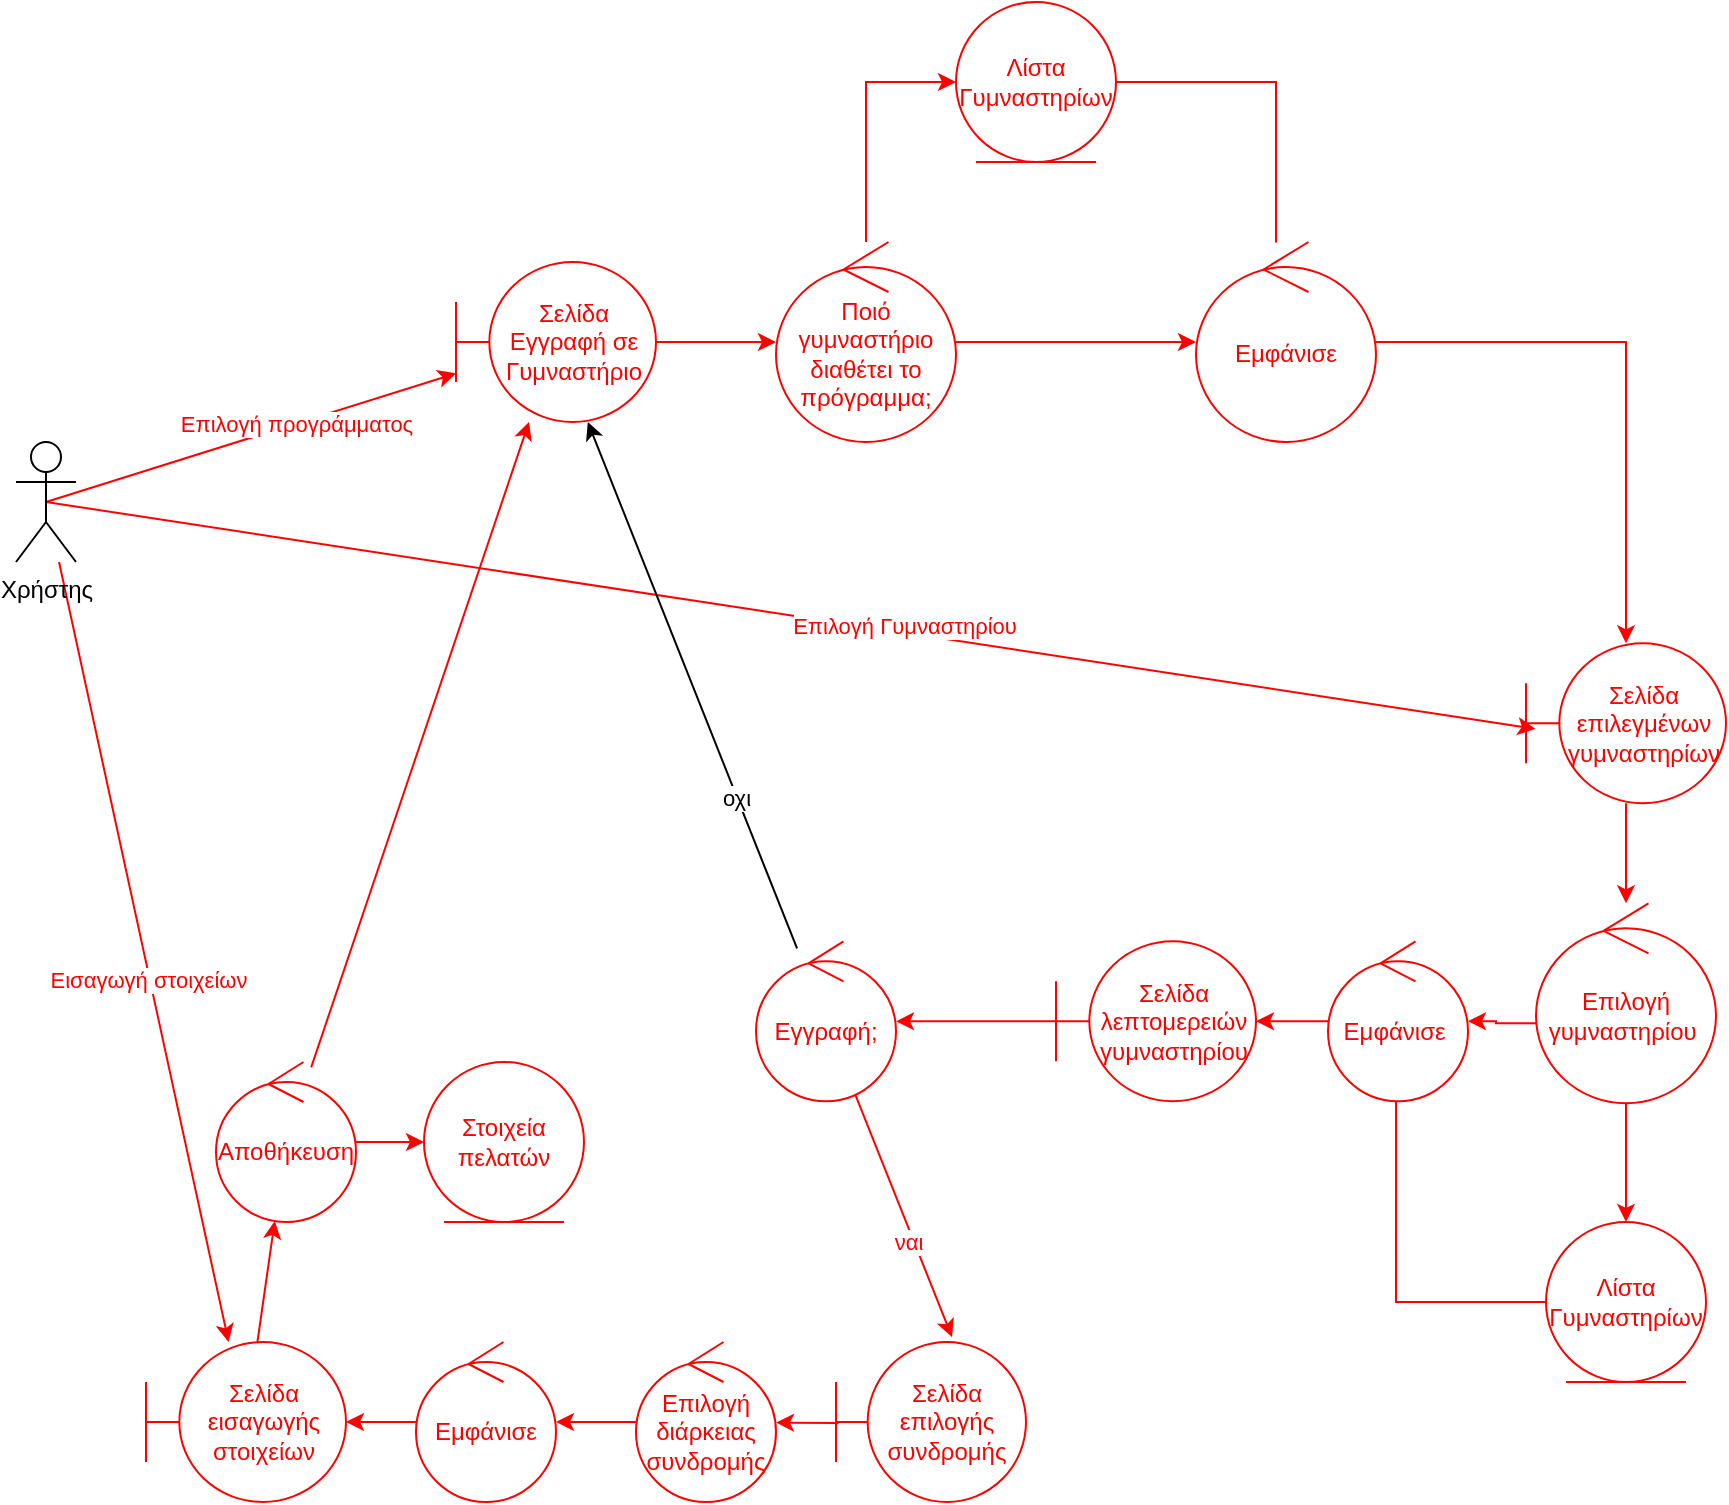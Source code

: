 <mxfile version="21.2.9" type="device">
  <diagram name="Σελίδα-1" id="yXYEk0ckXVq3rZ-9TFlv">
    <mxGraphModel dx="1500" dy="773" grid="1" gridSize="10" guides="1" tooltips="1" connect="1" arrows="1" fold="1" page="1" pageScale="1" pageWidth="1654" pageHeight="1169" math="0" shadow="0">
      <root>
        <mxCell id="0" />
        <mxCell id="1" parent="0" />
        <mxCell id="R5TN7imuSOn3KZT6c9Oi-3" style="rounded=0;orthogonalLoop=1;jettySize=auto;html=1;exitX=0.5;exitY=0.5;exitDx=0;exitDy=0;exitPerimeter=0;strokeColor=#FF0000;" parent="1" source="R5TN7imuSOn3KZT6c9Oi-1" target="R5TN7imuSOn3KZT6c9Oi-2" edge="1">
          <mxGeometry relative="1" as="geometry" />
        </mxCell>
        <mxCell id="R5TN7imuSOn3KZT6c9Oi-46" value="&lt;font color=&quot;#ff0000&quot;&gt;Επιλογή προγράμματος&lt;/font&gt;" style="edgeLabel;html=1;align=center;verticalAlign=middle;resizable=0;points=[];" parent="R5TN7imuSOn3KZT6c9Oi-3" vertex="1" connectable="0">
          <mxGeometry x="0.215" relative="1" as="geometry">
            <mxPoint as="offset" />
          </mxGeometry>
        </mxCell>
        <mxCell id="R5TN7imuSOn3KZT6c9Oi-12" style="rounded=0;orthogonalLoop=1;jettySize=auto;html=1;exitX=0.5;exitY=0.5;exitDx=0;exitDy=0;exitPerimeter=0;entryX=0.048;entryY=0.535;entryDx=0;entryDy=0;entryPerimeter=0;strokeColor=#FF0000;" parent="1" source="R5TN7imuSOn3KZT6c9Oi-1" target="R5TN7imuSOn3KZT6c9Oi-10" edge="1">
          <mxGeometry relative="1" as="geometry">
            <mxPoint x="700" y="330" as="targetPoint" />
          </mxGeometry>
        </mxCell>
        <mxCell id="R5TN7imuSOn3KZT6c9Oi-13" value="Επιλογή Γυμναστηρίου" style="edgeLabel;html=1;align=center;verticalAlign=middle;resizable=0;points=[];fontColor=#FF0000;" parent="R5TN7imuSOn3KZT6c9Oi-12" vertex="1" connectable="0">
          <mxGeometry x="0.15" y="3" relative="1" as="geometry">
            <mxPoint as="offset" />
          </mxGeometry>
        </mxCell>
        <mxCell id="R5TN7imuSOn3KZT6c9Oi-42" value="" style="rounded=0;orthogonalLoop=1;jettySize=auto;html=1;strokeColor=#FF0000;" parent="1" source="R5TN7imuSOn3KZT6c9Oi-1" target="R5TN7imuSOn3KZT6c9Oi-29" edge="1">
          <mxGeometry relative="1" as="geometry" />
        </mxCell>
        <mxCell id="R5TN7imuSOn3KZT6c9Oi-45" value="Εισαγωγή στοιχείων" style="edgeLabel;html=1;align=center;verticalAlign=middle;resizable=0;points=[];fontColor=#FF0000;" parent="R5TN7imuSOn3KZT6c9Oi-42" vertex="1" connectable="0">
          <mxGeometry x="0.067" y="-1" relative="1" as="geometry">
            <mxPoint as="offset" />
          </mxGeometry>
        </mxCell>
        <mxCell id="R5TN7imuSOn3KZT6c9Oi-1" value="Χρήστης" style="shape=umlActor;verticalLabelPosition=bottom;verticalAlign=top;html=1;outlineConnect=0;" parent="1" vertex="1">
          <mxGeometry x="260" y="220" width="30" height="60" as="geometry" />
        </mxCell>
        <mxCell id="R5TN7imuSOn3KZT6c9Oi-5" value="" style="edgeStyle=orthogonalEdgeStyle;rounded=0;orthogonalLoop=1;jettySize=auto;html=1;strokeColor=#FF0000;" parent="1" source="R5TN7imuSOn3KZT6c9Oi-2" target="R5TN7imuSOn3KZT6c9Oi-4" edge="1">
          <mxGeometry relative="1" as="geometry">
            <mxPoint x="560" y="200" as="targetPoint" />
          </mxGeometry>
        </mxCell>
        <mxCell id="R5TN7imuSOn3KZT6c9Oi-2" value="&lt;font color=&quot;#ff0000&quot;&gt;Σελίδα Εγγραφή σε Γυμναστήριο&lt;/font&gt;" style="shape=umlBoundary;whiteSpace=wrap;html=1;strokeColor=#FF0000;" parent="1" vertex="1">
          <mxGeometry x="480" y="130" width="100" height="80" as="geometry" />
        </mxCell>
        <mxCell id="R5TN7imuSOn3KZT6c9Oi-7" value="" style="edgeStyle=orthogonalEdgeStyle;rounded=0;orthogonalLoop=1;jettySize=auto;html=1;strokeColor=#FF0000;" parent="1" source="R5TN7imuSOn3KZT6c9Oi-4" target="R5TN7imuSOn3KZT6c9Oi-6" edge="1">
          <mxGeometry relative="1" as="geometry">
            <Array as="points">
              <mxPoint x="685" y="40" />
            </Array>
          </mxGeometry>
        </mxCell>
        <mxCell id="R5TN7imuSOn3KZT6c9Oi-9" value="" style="edgeStyle=orthogonalEdgeStyle;rounded=0;orthogonalLoop=1;jettySize=auto;html=1;strokeColor=#FF0000;" parent="1" source="R5TN7imuSOn3KZT6c9Oi-4" target="R5TN7imuSOn3KZT6c9Oi-8" edge="1">
          <mxGeometry relative="1" as="geometry" />
        </mxCell>
        <mxCell id="R5TN7imuSOn3KZT6c9Oi-4" value="&lt;font color=&quot;#ff0000&quot;&gt;Ποιό γυμναστήριο διαθέτει το πρόγραμμα;&lt;/font&gt;" style="ellipse;shape=umlControl;whiteSpace=wrap;html=1;strokeColor=#FF0000;" parent="1" vertex="1">
          <mxGeometry x="640" y="120" width="90" height="100" as="geometry" />
        </mxCell>
        <mxCell id="R5TN7imuSOn3KZT6c9Oi-6" value="&lt;font color=&quot;#ff0000&quot;&gt;Λίστα Γυμναστηρίων&lt;/font&gt;" style="ellipse;shape=umlEntity;whiteSpace=wrap;html=1;strokeColor=#FF0000;" parent="1" vertex="1">
          <mxGeometry x="730" width="80" height="80" as="geometry" />
        </mxCell>
        <mxCell id="R5TN7imuSOn3KZT6c9Oi-11" value="" style="edgeStyle=orthogonalEdgeStyle;rounded=0;orthogonalLoop=1;jettySize=auto;html=1;strokeColor=#FF0000;" parent="1" source="R5TN7imuSOn3KZT6c9Oi-8" target="R5TN7imuSOn3KZT6c9Oi-10" edge="1">
          <mxGeometry relative="1" as="geometry" />
        </mxCell>
        <mxCell id="ug4J_Ss9mCwyKm0yuiUr-1" value="" style="edgeStyle=orthogonalEdgeStyle;rounded=0;orthogonalLoop=1;jettySize=auto;html=1;strokeColor=#FF0000;endArrow=none;endFill=0;" parent="1" source="R5TN7imuSOn3KZT6c9Oi-8" target="R5TN7imuSOn3KZT6c9Oi-6" edge="1">
          <mxGeometry relative="1" as="geometry">
            <Array as="points">
              <mxPoint x="890" y="40" />
            </Array>
          </mxGeometry>
        </mxCell>
        <mxCell id="R5TN7imuSOn3KZT6c9Oi-8" value="&lt;font color=&quot;#ff0000&quot;&gt;Εμφάνισε&lt;/font&gt;" style="ellipse;shape=umlControl;whiteSpace=wrap;html=1;strokeColor=#FF0000;" parent="1" vertex="1">
          <mxGeometry x="850" y="120" width="90" height="100" as="geometry" />
        </mxCell>
        <mxCell id="R5TN7imuSOn3KZT6c9Oi-15" value="" style="edgeStyle=orthogonalEdgeStyle;rounded=0;orthogonalLoop=1;jettySize=auto;html=1;exitX=0.111;exitY=0.6;exitDx=0;exitDy=0;exitPerimeter=0;strokeColor=#FF0000;" parent="1" source="R5TN7imuSOn3KZT6c9Oi-18" target="R5TN7imuSOn3KZT6c9Oi-14" edge="1">
          <mxGeometry relative="1" as="geometry">
            <mxPoint x="1060" y="460.64" as="sourcePoint" />
          </mxGeometry>
        </mxCell>
        <mxCell id="R5TN7imuSOn3KZT6c9Oi-19" value="" style="edgeStyle=orthogonalEdgeStyle;rounded=0;orthogonalLoop=1;jettySize=auto;html=1;strokeColor=#FF0000;" parent="1" source="R5TN7imuSOn3KZT6c9Oi-10" target="R5TN7imuSOn3KZT6c9Oi-18" edge="1">
          <mxGeometry relative="1" as="geometry" />
        </mxCell>
        <mxCell id="R5TN7imuSOn3KZT6c9Oi-10" value="&lt;font color=&quot;#ff0000&quot;&gt;Σελίδα επιλεγμένων γυμναστηρίων&lt;/font&gt;" style="shape=umlBoundary;whiteSpace=wrap;html=1;movable=1;resizable=1;rotatable=1;deletable=1;editable=1;locked=0;connectable=1;strokeColor=#FF0000;" parent="1" vertex="1">
          <mxGeometry x="1015" y="320.64" width="100" height="80" as="geometry" />
        </mxCell>
        <mxCell id="R5TN7imuSOn3KZT6c9Oi-17" value="" style="edgeStyle=orthogonalEdgeStyle;rounded=0;orthogonalLoop=1;jettySize=auto;html=1;strokeColor=#FF0000;" parent="1" source="R5TN7imuSOn3KZT6c9Oi-14" target="R5TN7imuSOn3KZT6c9Oi-16" edge="1">
          <mxGeometry relative="1" as="geometry" />
        </mxCell>
        <mxCell id="R5TN7imuSOn3KZT6c9Oi-14" value="&lt;font color=&quot;#ff0000&quot;&gt;Εμφάνισε&amp;nbsp;&lt;/font&gt;" style="ellipse;shape=umlControl;whiteSpace=wrap;html=1;strokeColor=#FF0000;" parent="1" vertex="1">
          <mxGeometry x="916" y="469.64" width="70" height="80" as="geometry" />
        </mxCell>
        <mxCell id="R5TN7imuSOn3KZT6c9Oi-26" value="" style="edgeStyle=orthogonalEdgeStyle;rounded=0;orthogonalLoop=1;jettySize=auto;html=1;strokeColor=#FF0000;" parent="1" source="R5TN7imuSOn3KZT6c9Oi-16" target="R5TN7imuSOn3KZT6c9Oi-23" edge="1">
          <mxGeometry relative="1" as="geometry" />
        </mxCell>
        <mxCell id="R5TN7imuSOn3KZT6c9Oi-16" value="&lt;font color=&quot;#ff0000&quot;&gt;Σελίδα λεπτομερειών γυμναστηρίου&lt;/font&gt;" style="shape=umlBoundary;whiteSpace=wrap;html=1;strokeColor=#FF0000;" parent="1" vertex="1">
          <mxGeometry x="780" y="469.64" width="100" height="80" as="geometry" />
        </mxCell>
        <mxCell id="ug4J_Ss9mCwyKm0yuiUr-3" value="" style="edgeStyle=orthogonalEdgeStyle;rounded=0;orthogonalLoop=1;jettySize=auto;html=1;strokeColor=#FF0000;" parent="1" source="R5TN7imuSOn3KZT6c9Oi-18" target="R5TN7imuSOn3KZT6c9Oi-21" edge="1">
          <mxGeometry relative="1" as="geometry" />
        </mxCell>
        <mxCell id="R5TN7imuSOn3KZT6c9Oi-18" value="&lt;font color=&quot;#ff0000&quot;&gt;Επιλογή γυμναστηρίου&amp;nbsp;&lt;/font&gt;" style="ellipse;shape=umlControl;whiteSpace=wrap;html=1;strokeColor=#FF0000;" parent="1" vertex="1">
          <mxGeometry x="1020" y="450.64" width="90" height="100" as="geometry" />
        </mxCell>
        <mxCell id="ug4J_Ss9mCwyKm0yuiUr-5" style="edgeStyle=orthogonalEdgeStyle;rounded=0;orthogonalLoop=1;jettySize=auto;html=1;exitX=0;exitY=0.5;exitDx=0;exitDy=0;entryX=0.486;entryY=1.005;entryDx=0;entryDy=0;entryPerimeter=0;strokeColor=#FF0000;endArrow=none;endFill=0;" parent="1" source="R5TN7imuSOn3KZT6c9Oi-21" target="R5TN7imuSOn3KZT6c9Oi-14" edge="1">
          <mxGeometry relative="1" as="geometry" />
        </mxCell>
        <mxCell id="R5TN7imuSOn3KZT6c9Oi-21" value="&lt;font color=&quot;#ff0000&quot;&gt;Λίστα Γυμναστηρίων&lt;/font&gt;" style="ellipse;shape=umlEntity;whiteSpace=wrap;html=1;strokeColor=#FF0000;" parent="1" vertex="1">
          <mxGeometry x="1025" y="610" width="80" height="80" as="geometry" />
        </mxCell>
        <mxCell id="R5TN7imuSOn3KZT6c9Oi-27" value="" style="rounded=0;orthogonalLoop=1;jettySize=auto;html=1;" parent="1" source="R5TN7imuSOn3KZT6c9Oi-23" target="R5TN7imuSOn3KZT6c9Oi-2" edge="1">
          <mxGeometry relative="1" as="geometry" />
        </mxCell>
        <mxCell id="R5TN7imuSOn3KZT6c9Oi-28" value="οχι" style="edgeLabel;html=1;align=center;verticalAlign=middle;resizable=0;points=[];" parent="R5TN7imuSOn3KZT6c9Oi-27" vertex="1" connectable="0">
          <mxGeometry x="-0.422" y="1" relative="1" as="geometry">
            <mxPoint as="offset" />
          </mxGeometry>
        </mxCell>
        <mxCell id="R5TN7imuSOn3KZT6c9Oi-31" value="" style="rounded=0;orthogonalLoop=1;jettySize=auto;html=1;entryX=0.611;entryY=-0.03;entryDx=0;entryDy=0;entryPerimeter=0;strokeColor=#FF0000;" parent="1" source="R5TN7imuSOn3KZT6c9Oi-23" target="R5TN7imuSOn3KZT6c9Oi-30" edge="1">
          <mxGeometry relative="1" as="geometry">
            <mxPoint x="440" y="570" as="sourcePoint" />
          </mxGeometry>
        </mxCell>
        <mxCell id="R5TN7imuSOn3KZT6c9Oi-32" value="&lt;font color=&quot;#ff0000&quot;&gt;ναι&lt;/font&gt;" style="edgeLabel;html=1;align=center;verticalAlign=middle;resizable=0;points=[];" parent="R5TN7imuSOn3KZT6c9Oi-31" vertex="1" connectable="0">
          <mxGeometry x="0.188" y="-3" relative="1" as="geometry">
            <mxPoint as="offset" />
          </mxGeometry>
        </mxCell>
        <mxCell id="R5TN7imuSOn3KZT6c9Oi-23" value="&lt;font color=&quot;#ff0000&quot;&gt;Εγγραφή;&lt;/font&gt;" style="ellipse;shape=umlControl;whiteSpace=wrap;html=1;strokeColor=#FF0000;" parent="1" vertex="1">
          <mxGeometry x="630" y="469.64" width="70" height="80" as="geometry" />
        </mxCell>
        <mxCell id="R5TN7imuSOn3KZT6c9Oi-40" value="" style="rounded=0;orthogonalLoop=1;jettySize=auto;html=1;strokeColor=#FF0000;" parent="1" source="R5TN7imuSOn3KZT6c9Oi-29" target="R5TN7imuSOn3KZT6c9Oi-39" edge="1">
          <mxGeometry relative="1" as="geometry" />
        </mxCell>
        <mxCell id="R5TN7imuSOn3KZT6c9Oi-29" value="&lt;font color=&quot;#ff0000&quot;&gt;Σελίδα εισαγωγής στοιχείων&lt;/font&gt;" style="shape=umlBoundary;whiteSpace=wrap;html=1;strokeColor=#FF0000;" parent="1" vertex="1">
          <mxGeometry x="325" y="670" width="100" height="80" as="geometry" />
        </mxCell>
        <mxCell id="R5TN7imuSOn3KZT6c9Oi-35" value="" style="rounded=0;orthogonalLoop=1;jettySize=auto;html=1;exitX=0.013;exitY=0.507;exitDx=0;exitDy=0;exitPerimeter=0;strokeColor=#FF0000;" parent="1" source="R5TN7imuSOn3KZT6c9Oi-30" target="R5TN7imuSOn3KZT6c9Oi-34" edge="1">
          <mxGeometry relative="1" as="geometry">
            <mxPoint x="700" y="700" as="sourcePoint" />
          </mxGeometry>
        </mxCell>
        <mxCell id="R5TN7imuSOn3KZT6c9Oi-30" value="&lt;font color=&quot;#ff0000&quot;&gt;Σελίδα επιλογής συνδρομής&lt;/font&gt;" style="shape=umlBoundary;whiteSpace=wrap;html=1;strokeColor=#FF0000;" parent="1" vertex="1">
          <mxGeometry x="670" y="670" width="95" height="80" as="geometry" />
        </mxCell>
        <mxCell id="R5TN7imuSOn3KZT6c9Oi-48" value="" style="edgeStyle=orthogonalEdgeStyle;rounded=0;orthogonalLoop=1;jettySize=auto;html=1;strokeColor=#FF0000;" parent="1" source="R5TN7imuSOn3KZT6c9Oi-34" target="R5TN7imuSOn3KZT6c9Oi-37" edge="1">
          <mxGeometry relative="1" as="geometry" />
        </mxCell>
        <mxCell id="R5TN7imuSOn3KZT6c9Oi-34" value="&lt;font color=&quot;#ff0000&quot;&gt;Επιλογή διάρκειας συνδρομής&lt;/font&gt;" style="ellipse;shape=umlControl;whiteSpace=wrap;html=1;strokeColor=#FF0000;" parent="1" vertex="1">
          <mxGeometry x="570" y="670" width="70" height="80" as="geometry" />
        </mxCell>
        <mxCell id="R5TN7imuSOn3KZT6c9Oi-38" value="" style="rounded=0;orthogonalLoop=1;jettySize=auto;html=1;strokeColor=#FF0000;" parent="1" source="R5TN7imuSOn3KZT6c9Oi-37" target="R5TN7imuSOn3KZT6c9Oi-29" edge="1">
          <mxGeometry relative="1" as="geometry" />
        </mxCell>
        <mxCell id="R5TN7imuSOn3KZT6c9Oi-37" value="&lt;font color=&quot;#ff0000&quot;&gt;Εμφάνισε&lt;/font&gt;" style="ellipse;shape=umlControl;whiteSpace=wrap;html=1;strokeColor=#FF0000;" parent="1" vertex="1">
          <mxGeometry x="460" y="670" width="70" height="80" as="geometry" />
        </mxCell>
        <mxCell id="R5TN7imuSOn3KZT6c9Oi-43" value="" style="rounded=0;orthogonalLoop=1;jettySize=auto;html=1;strokeColor=#FF0000;" parent="1" source="R5TN7imuSOn3KZT6c9Oi-39" target="R5TN7imuSOn3KZT6c9Oi-41" edge="1">
          <mxGeometry relative="1" as="geometry" />
        </mxCell>
        <mxCell id="R5TN7imuSOn3KZT6c9Oi-44" value="" style="rounded=0;orthogonalLoop=1;jettySize=auto;html=1;strokeColor=#FF0000;" parent="1" source="R5TN7imuSOn3KZT6c9Oi-39" target="R5TN7imuSOn3KZT6c9Oi-2" edge="1">
          <mxGeometry relative="1" as="geometry" />
        </mxCell>
        <mxCell id="R5TN7imuSOn3KZT6c9Oi-39" value="&lt;font color=&quot;#ff0000&quot;&gt;Αποθήκευση&lt;/font&gt;" style="ellipse;shape=umlControl;whiteSpace=wrap;html=1;strokeColor=#FF0000;" parent="1" vertex="1">
          <mxGeometry x="360" y="530" width="70" height="80" as="geometry" />
        </mxCell>
        <mxCell id="R5TN7imuSOn3KZT6c9Oi-41" value="&lt;font color=&quot;#ff0000&quot;&gt;Στοιχεία πελατών&lt;/font&gt;" style="ellipse;shape=umlEntity;whiteSpace=wrap;html=1;strokeColor=#FF0000;" parent="1" vertex="1">
          <mxGeometry x="464" y="530" width="80" height="80" as="geometry" />
        </mxCell>
      </root>
    </mxGraphModel>
  </diagram>
</mxfile>
